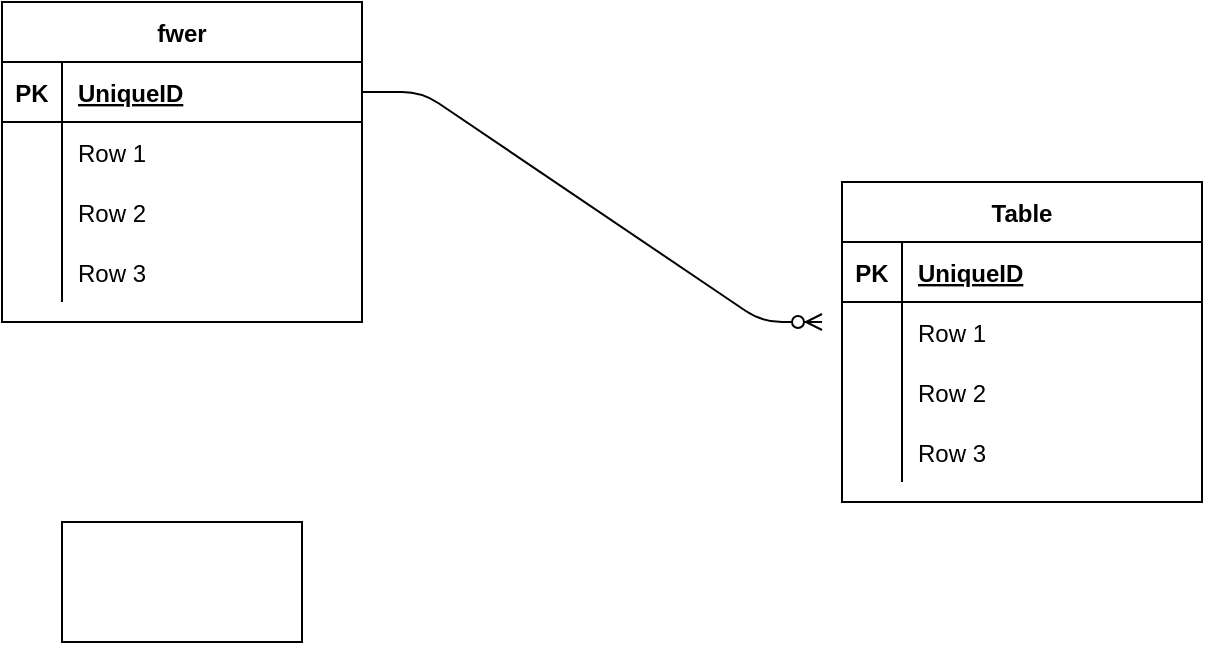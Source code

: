 <mxfile version="14.0.1" type="github"><diagram id="qu8WhLZxWP2I6wCoIr0D" name="Page-1"><mxGraphModel dx="1422" dy="762" grid="1" gridSize="10" guides="1" tooltips="1" connect="1" arrows="1" fold="1" page="1" pageScale="1" pageWidth="850" pageHeight="1100" math="0" shadow="0"><root><mxCell id="0"/><mxCell id="1" parent="0"/><mxCell id="I3I2dWYtQdSxcbmXPIXK-1" value="" style="rounded=0;whiteSpace=wrap;html=1;" parent="1" vertex="1"><mxGeometry x="110" y="410" width="120" height="60" as="geometry"/></mxCell><mxCell id="Mv8uAmtozsi5Leu2AA49-1" value="fwer" style="shape=table;startSize=30;container=1;collapsible=1;childLayout=tableLayout;fixedRows=1;rowLines=0;fontStyle=1;align=center;resizeLast=1;" vertex="1" parent="1"><mxGeometry x="80" y="150" width="180" height="160" as="geometry"/></mxCell><mxCell id="Mv8uAmtozsi5Leu2AA49-2" value="" style="shape=partialRectangle;collapsible=0;dropTarget=0;pointerEvents=0;fillColor=none;top=0;left=0;bottom=1;right=0;points=[[0,0.5],[1,0.5]];portConstraint=eastwest;" vertex="1" parent="Mv8uAmtozsi5Leu2AA49-1"><mxGeometry y="30" width="180" height="30" as="geometry"/></mxCell><mxCell id="Mv8uAmtozsi5Leu2AA49-3" value="PK" style="shape=partialRectangle;connectable=0;fillColor=none;top=0;left=0;bottom=0;right=0;fontStyle=1;overflow=hidden;" vertex="1" parent="Mv8uAmtozsi5Leu2AA49-2"><mxGeometry width="30" height="30" as="geometry"/></mxCell><mxCell id="Mv8uAmtozsi5Leu2AA49-4" value="UniqueID" style="shape=partialRectangle;connectable=0;fillColor=none;top=0;left=0;bottom=0;right=0;align=left;spacingLeft=6;fontStyle=5;overflow=hidden;" vertex="1" parent="Mv8uAmtozsi5Leu2AA49-2"><mxGeometry x="30" width="150" height="30" as="geometry"/></mxCell><mxCell id="Mv8uAmtozsi5Leu2AA49-5" value="" style="shape=partialRectangle;collapsible=0;dropTarget=0;pointerEvents=0;fillColor=none;top=0;left=0;bottom=0;right=0;points=[[0,0.5],[1,0.5]];portConstraint=eastwest;" vertex="1" parent="Mv8uAmtozsi5Leu2AA49-1"><mxGeometry y="60" width="180" height="30" as="geometry"/></mxCell><mxCell id="Mv8uAmtozsi5Leu2AA49-6" value="" style="shape=partialRectangle;connectable=0;fillColor=none;top=0;left=0;bottom=0;right=0;editable=1;overflow=hidden;" vertex="1" parent="Mv8uAmtozsi5Leu2AA49-5"><mxGeometry width="30" height="30" as="geometry"/></mxCell><mxCell id="Mv8uAmtozsi5Leu2AA49-7" value="Row 1" style="shape=partialRectangle;connectable=0;fillColor=none;top=0;left=0;bottom=0;right=0;align=left;spacingLeft=6;overflow=hidden;" vertex="1" parent="Mv8uAmtozsi5Leu2AA49-5"><mxGeometry x="30" width="150" height="30" as="geometry"/></mxCell><mxCell id="Mv8uAmtozsi5Leu2AA49-8" value="" style="shape=partialRectangle;collapsible=0;dropTarget=0;pointerEvents=0;fillColor=none;top=0;left=0;bottom=0;right=0;points=[[0,0.5],[1,0.5]];portConstraint=eastwest;" vertex="1" parent="Mv8uAmtozsi5Leu2AA49-1"><mxGeometry y="90" width="180" height="30" as="geometry"/></mxCell><mxCell id="Mv8uAmtozsi5Leu2AA49-9" value="" style="shape=partialRectangle;connectable=0;fillColor=none;top=0;left=0;bottom=0;right=0;editable=1;overflow=hidden;" vertex="1" parent="Mv8uAmtozsi5Leu2AA49-8"><mxGeometry width="30" height="30" as="geometry"/></mxCell><mxCell id="Mv8uAmtozsi5Leu2AA49-10" value="Row 2" style="shape=partialRectangle;connectable=0;fillColor=none;top=0;left=0;bottom=0;right=0;align=left;spacingLeft=6;overflow=hidden;" vertex="1" parent="Mv8uAmtozsi5Leu2AA49-8"><mxGeometry x="30" width="150" height="30" as="geometry"/></mxCell><mxCell id="Mv8uAmtozsi5Leu2AA49-11" value="" style="shape=partialRectangle;collapsible=0;dropTarget=0;pointerEvents=0;fillColor=none;top=0;left=0;bottom=0;right=0;points=[[0,0.5],[1,0.5]];portConstraint=eastwest;" vertex="1" parent="Mv8uAmtozsi5Leu2AA49-1"><mxGeometry y="120" width="180" height="30" as="geometry"/></mxCell><mxCell id="Mv8uAmtozsi5Leu2AA49-12" value="" style="shape=partialRectangle;connectable=0;fillColor=none;top=0;left=0;bottom=0;right=0;editable=1;overflow=hidden;" vertex="1" parent="Mv8uAmtozsi5Leu2AA49-11"><mxGeometry width="30" height="30" as="geometry"/></mxCell><mxCell id="Mv8uAmtozsi5Leu2AA49-13" value="Row 3" style="shape=partialRectangle;connectable=0;fillColor=none;top=0;left=0;bottom=0;right=0;align=left;spacingLeft=6;overflow=hidden;" vertex="1" parent="Mv8uAmtozsi5Leu2AA49-11"><mxGeometry x="30" width="150" height="30" as="geometry"/></mxCell><mxCell id="Mv8uAmtozsi5Leu2AA49-14" value="Table" style="shape=table;startSize=30;container=1;collapsible=1;childLayout=tableLayout;fixedRows=1;rowLines=0;fontStyle=1;align=center;resizeLast=1;" vertex="1" parent="1"><mxGeometry x="500" y="240" width="180" height="160" as="geometry"/></mxCell><mxCell id="Mv8uAmtozsi5Leu2AA49-15" value="" style="shape=partialRectangle;collapsible=0;dropTarget=0;pointerEvents=0;fillColor=none;top=0;left=0;bottom=1;right=0;points=[[0,0.5],[1,0.5]];portConstraint=eastwest;" vertex="1" parent="Mv8uAmtozsi5Leu2AA49-14"><mxGeometry y="30" width="180" height="30" as="geometry"/></mxCell><mxCell id="Mv8uAmtozsi5Leu2AA49-16" value="PK" style="shape=partialRectangle;connectable=0;fillColor=none;top=0;left=0;bottom=0;right=0;fontStyle=1;overflow=hidden;" vertex="1" parent="Mv8uAmtozsi5Leu2AA49-15"><mxGeometry width="30" height="30" as="geometry"/></mxCell><mxCell id="Mv8uAmtozsi5Leu2AA49-17" value="UniqueID" style="shape=partialRectangle;connectable=0;fillColor=none;top=0;left=0;bottom=0;right=0;align=left;spacingLeft=6;fontStyle=5;overflow=hidden;" vertex="1" parent="Mv8uAmtozsi5Leu2AA49-15"><mxGeometry x="30" width="150" height="30" as="geometry"/></mxCell><mxCell id="Mv8uAmtozsi5Leu2AA49-18" value="" style="shape=partialRectangle;collapsible=0;dropTarget=0;pointerEvents=0;fillColor=none;top=0;left=0;bottom=0;right=0;points=[[0,0.5],[1,0.5]];portConstraint=eastwest;" vertex="1" parent="Mv8uAmtozsi5Leu2AA49-14"><mxGeometry y="60" width="180" height="30" as="geometry"/></mxCell><mxCell id="Mv8uAmtozsi5Leu2AA49-19" value="" style="shape=partialRectangle;connectable=0;fillColor=none;top=0;left=0;bottom=0;right=0;editable=1;overflow=hidden;" vertex="1" parent="Mv8uAmtozsi5Leu2AA49-18"><mxGeometry width="30" height="30" as="geometry"/></mxCell><mxCell id="Mv8uAmtozsi5Leu2AA49-20" value="Row 1" style="shape=partialRectangle;connectable=0;fillColor=none;top=0;left=0;bottom=0;right=0;align=left;spacingLeft=6;overflow=hidden;" vertex="1" parent="Mv8uAmtozsi5Leu2AA49-18"><mxGeometry x="30" width="150" height="30" as="geometry"/></mxCell><mxCell id="Mv8uAmtozsi5Leu2AA49-21" value="" style="shape=partialRectangle;collapsible=0;dropTarget=0;pointerEvents=0;fillColor=none;top=0;left=0;bottom=0;right=0;points=[[0,0.5],[1,0.5]];portConstraint=eastwest;" vertex="1" parent="Mv8uAmtozsi5Leu2AA49-14"><mxGeometry y="90" width="180" height="30" as="geometry"/></mxCell><mxCell id="Mv8uAmtozsi5Leu2AA49-22" value="" style="shape=partialRectangle;connectable=0;fillColor=none;top=0;left=0;bottom=0;right=0;editable=1;overflow=hidden;" vertex="1" parent="Mv8uAmtozsi5Leu2AA49-21"><mxGeometry width="30" height="30" as="geometry"/></mxCell><mxCell id="Mv8uAmtozsi5Leu2AA49-23" value="Row 2" style="shape=partialRectangle;connectable=0;fillColor=none;top=0;left=0;bottom=0;right=0;align=left;spacingLeft=6;overflow=hidden;" vertex="1" parent="Mv8uAmtozsi5Leu2AA49-21"><mxGeometry x="30" width="150" height="30" as="geometry"/></mxCell><mxCell id="Mv8uAmtozsi5Leu2AA49-24" value="" style="shape=partialRectangle;collapsible=0;dropTarget=0;pointerEvents=0;fillColor=none;top=0;left=0;bottom=0;right=0;points=[[0,0.5],[1,0.5]];portConstraint=eastwest;" vertex="1" parent="Mv8uAmtozsi5Leu2AA49-14"><mxGeometry y="120" width="180" height="30" as="geometry"/></mxCell><mxCell id="Mv8uAmtozsi5Leu2AA49-25" value="" style="shape=partialRectangle;connectable=0;fillColor=none;top=0;left=0;bottom=0;right=0;editable=1;overflow=hidden;" vertex="1" parent="Mv8uAmtozsi5Leu2AA49-24"><mxGeometry width="30" height="30" as="geometry"/></mxCell><mxCell id="Mv8uAmtozsi5Leu2AA49-26" value="Row 3" style="shape=partialRectangle;connectable=0;fillColor=none;top=0;left=0;bottom=0;right=0;align=left;spacingLeft=6;overflow=hidden;" vertex="1" parent="Mv8uAmtozsi5Leu2AA49-24"><mxGeometry x="30" width="150" height="30" as="geometry"/></mxCell><mxCell id="Mv8uAmtozsi5Leu2AA49-27" value="" style="edgeStyle=entityRelationEdgeStyle;fontSize=12;html=1;endArrow=ERzeroToMany;endFill=1;" edge="1" parent="1" source="Mv8uAmtozsi5Leu2AA49-2"><mxGeometry width="100" height="100" relative="1" as="geometry"><mxPoint x="260" y="295" as="sourcePoint"/><mxPoint x="490" y="310" as="targetPoint"/></mxGeometry></mxCell></root></mxGraphModel></diagram></mxfile>